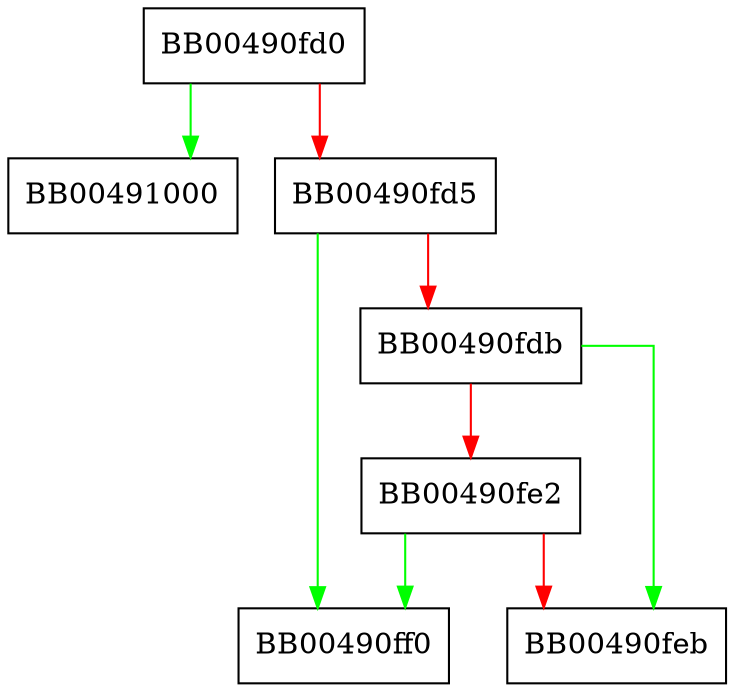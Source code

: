 digraph SSL_set_num_tickets {
  node [shape="box"];
  graph [splines=ortho];
  BB00490fd0 -> BB00491000 [color="green"];
  BB00490fd0 -> BB00490fd5 [color="red"];
  BB00490fd5 -> BB00490ff0 [color="green"];
  BB00490fd5 -> BB00490fdb [color="red"];
  BB00490fdb -> BB00490feb [color="green"];
  BB00490fdb -> BB00490fe2 [color="red"];
  BB00490fe2 -> BB00490ff0 [color="green"];
  BB00490fe2 -> BB00490feb [color="red"];
}